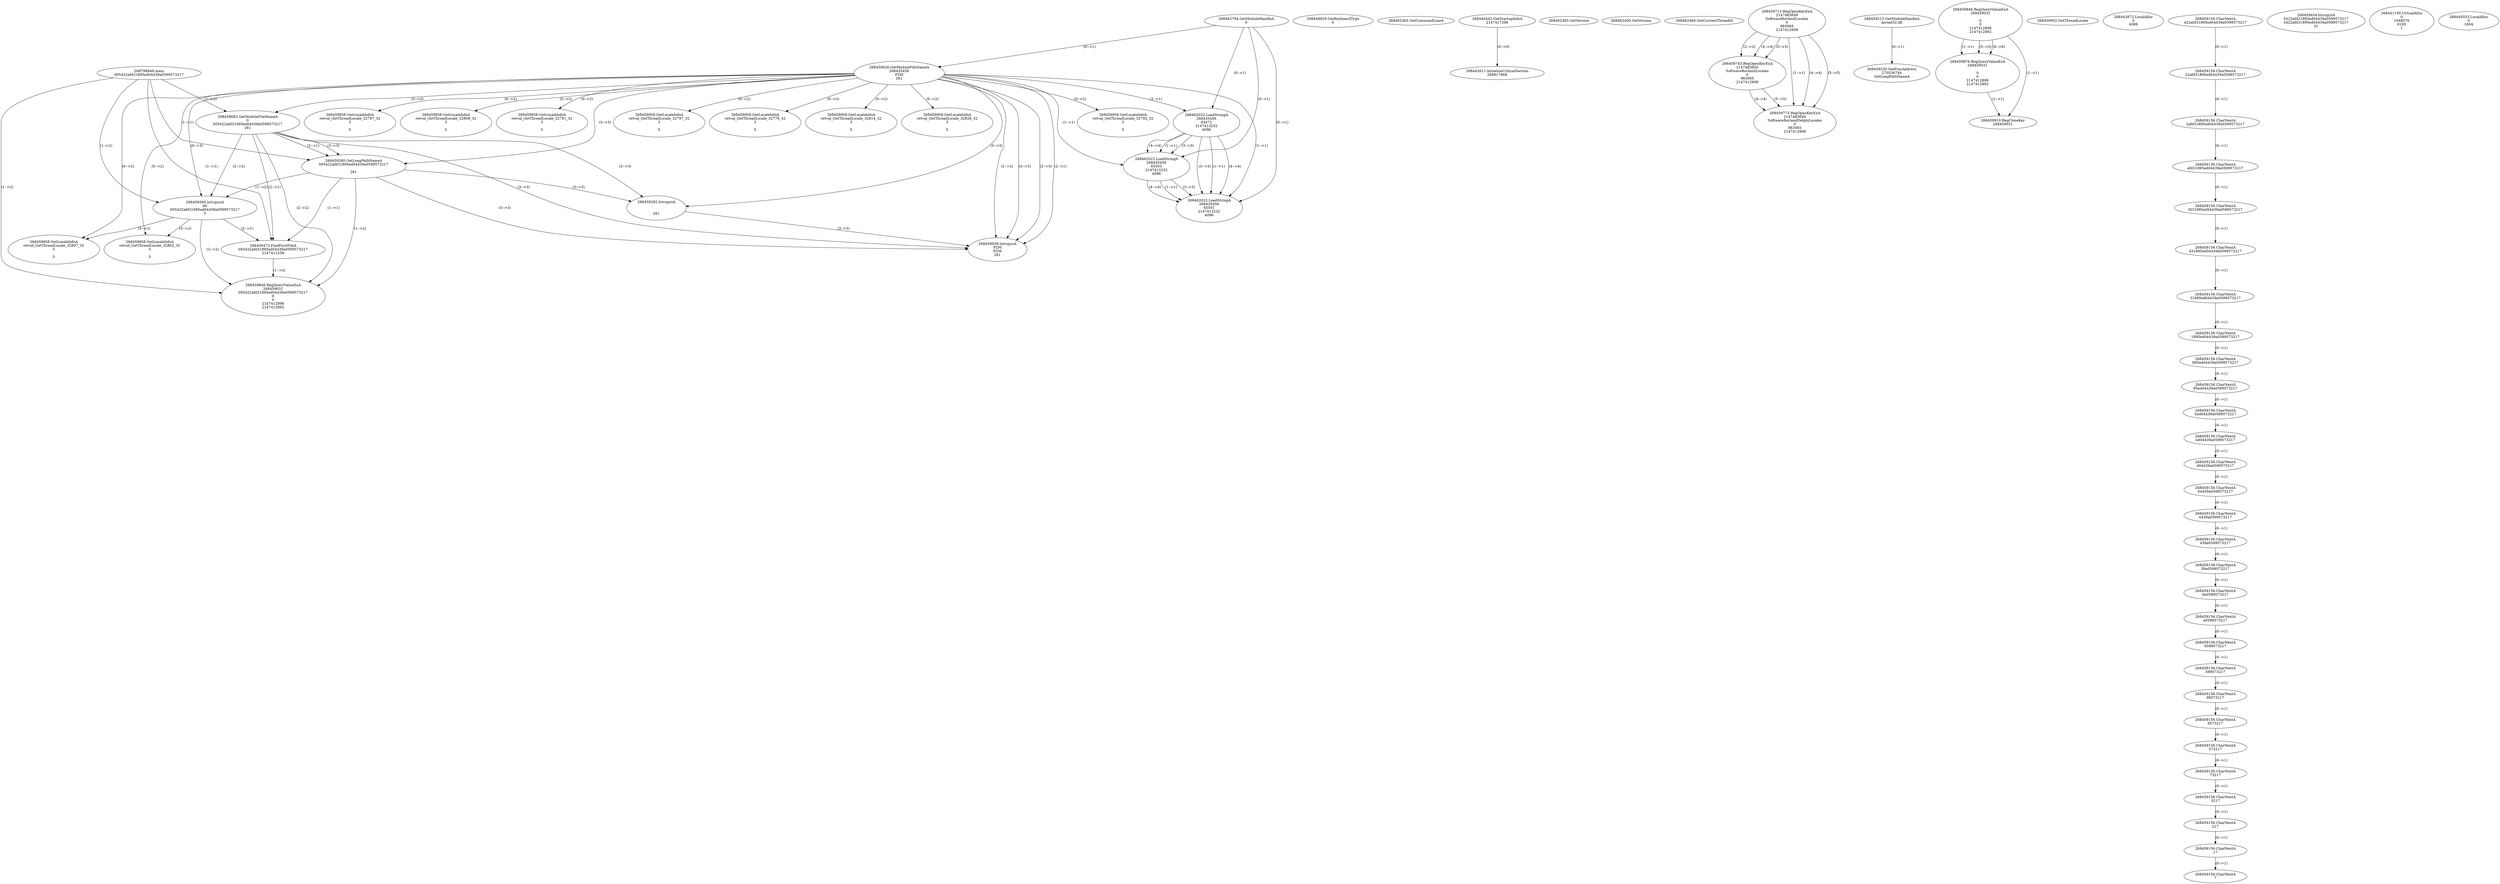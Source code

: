 // Global SCDG with merge call
digraph {
	0 [label="268798648.main
005422afd31895ed04439a0599573217"]
	1 [label="268462704.GetModuleHandleA
0"]
	2 [label="268448929.GetKeyboardType
0"]
	3 [label="268462363.GetCommandLineA
"]
	4 [label="268440442.GetStartupInfoA
2147417296"]
	5 [label="268462383.GetVersion
"]
	6 [label="268462400.GetVersion
"]
	7 [label="268462460.GetCurrentThreadId
"]
	8 [label="268459026.GetModuleFileNameA
268435456
PZM
261"]
	1 -> 8 [label="(0-->1)"]
	9 [label="268459683.GetModuleFileNameA
0
005422afd31895ed04439a0599573217
261"]
	0 -> 9 [label="(1-->2)"]
	8 -> 9 [label="(3-->3)"]
	10 [label="268459713.RegOpenKeyExA
2147483649
Software\Borland\Locales
0
983065
2147412908"]
	11 [label="268459743.RegOpenKeyExA
2147483650
Software\Borland\Locales
0
983065
2147412908"]
	10 -> 11 [label="(2-->2)"]
	10 -> 11 [label="(4-->4)"]
	10 -> 11 [label="(5-->5)"]
	12 [label="268459213.GetModuleHandleA
kernel32.dll"]
	13 [label="268459230.GetProcAddress
270536744
GetLongPathNameA"]
	12 -> 13 [label="(0-->1)"]
	14 [label="268459260.GetLongPathNameA
005422afd31895ed04439a0599573217

261"]
	0 -> 14 [label="(1-->1)"]
	9 -> 14 [label="(2-->1)"]
	8 -> 14 [label="(3-->3)"]
	9 -> 14 [label="(3-->3)"]
	15 [label="268459282.lstrcpynA


261"]
	8 -> 15 [label="(3-->3)"]
	9 -> 15 [label="(3-->3)"]
	14 -> 15 [label="(3-->3)"]
	16 [label="268459846.RegQueryValueExA
268459031

0
0
2147412898
2147412892"]
	17 [label="268459876.RegQueryValueExA
268459031

0
0
2147412898
2147412892"]
	16 -> 17 [label="(1-->1)"]
	16 -> 17 [label="(5-->5)"]
	16 -> 17 [label="(6-->6)"]
	18 [label="268459910.RegCloseKey
268459031"]
	16 -> 18 [label="(1-->1)"]
	17 -> 18 [label="(1-->1)"]
	19 [label="268459939.lstrcpynA
PZM
PZM
261"]
	8 -> 19 [label="(2-->1)"]
	8 -> 19 [label="(2-->2)"]
	8 -> 19 [label="(3-->3)"]
	9 -> 19 [label="(3-->3)"]
	14 -> 19 [label="(3-->3)"]
	15 -> 19 [label="(3-->3)"]
	8 -> 19 [label="(2-->0)"]
	20 [label="268459952.GetThreadLocale
"]
	21 [label="268459958.GetLocaleInfoA
retval_GetThreadLocale_32792_32
3

5"]
	8 -> 21 [label="(0-->2)"]
	22 [label="268462022.LoadStringA
268435456
65472
2147413232
4096"]
	1 -> 22 [label="(0-->1)"]
	8 -> 22 [label="(1-->1)"]
	23 [label="268462022.LoadStringA
268435456
65503
2147413232
4096"]
	1 -> 23 [label="(0-->1)"]
	8 -> 23 [label="(1-->1)"]
	22 -> 23 [label="(1-->1)"]
	22 -> 23 [label="(3-->3)"]
	22 -> 23 [label="(4-->4)"]
	24 [label="268462022.LoadStringA
268435456
65501
2147413232
4096"]
	1 -> 24 [label="(0-->1)"]
	8 -> 24 [label="(1-->1)"]
	22 -> 24 [label="(1-->1)"]
	23 -> 24 [label="(1-->1)"]
	22 -> 24 [label="(3-->3)"]
	23 -> 24 [label="(3-->3)"]
	22 -> 24 [label="(4-->4)"]
	23 -> 24 [label="(4-->4)"]
	25 [label="268442611.InitializeCriticalSection
268817868"]
	4 -> 25 [label="(0-->0)"]
	26 [label="268442672.LocalAlloc
0
4088"]
	27 [label="268459958.GetLocaleInfoA
retval_GetThreadLocale_32787_32
3

5"]
	8 -> 27 [label="(0-->2)"]
	28 [label="268459395.lstrcpynA
00
005422afd31895ed04439a0599573217
3"]
	0 -> 28 [label="(1-->2)"]
	9 -> 28 [label="(2-->2)"]
	14 -> 28 [label="(1-->2)"]
	8 -> 28 [label="(0-->3)"]
	29 [label="268459156.CharNextA
422afd31895ed04439a0599573217"]
	30 [label="268459156.CharNextA
22afd31895ed04439a0599573217"]
	29 -> 30 [label="(0-->1)"]
	31 [label="268459156.CharNextA
2afd31895ed04439a0599573217"]
	30 -> 31 [label="(0-->1)"]
	32 [label="268459156.CharNextA
afd31895ed04439a0599573217"]
	31 -> 32 [label="(0-->1)"]
	33 [label="268459156.CharNextA
fd31895ed04439a0599573217"]
	32 -> 33 [label="(0-->1)"]
	34 [label="268459156.CharNextA
d31895ed04439a0599573217"]
	33 -> 34 [label="(0-->1)"]
	35 [label="268459156.CharNextA
31895ed04439a0599573217"]
	34 -> 35 [label="(0-->1)"]
	36 [label="268459156.CharNextA
1895ed04439a0599573217"]
	35 -> 36 [label="(0-->1)"]
	37 [label="268459156.CharNextA
895ed04439a0599573217"]
	36 -> 37 [label="(0-->1)"]
	38 [label="268459156.CharNextA
95ed04439a0599573217"]
	37 -> 38 [label="(0-->1)"]
	39 [label="268459156.CharNextA
5ed04439a0599573217"]
	38 -> 39 [label="(0-->1)"]
	40 [label="268459156.CharNextA
ed04439a0599573217"]
	39 -> 40 [label="(0-->1)"]
	41 [label="268459156.CharNextA
d04439a0599573217"]
	40 -> 41 [label="(0-->1)"]
	42 [label="268459156.CharNextA
04439a0599573217"]
	41 -> 42 [label="(0-->1)"]
	43 [label="268459156.CharNextA
4439a0599573217"]
	42 -> 43 [label="(0-->1)"]
	44 [label="268459156.CharNextA
439a0599573217"]
	43 -> 44 [label="(0-->1)"]
	45 [label="268459156.CharNextA
39a0599573217"]
	44 -> 45 [label="(0-->1)"]
	46 [label="268459156.CharNextA
9a0599573217"]
	45 -> 46 [label="(0-->1)"]
	47 [label="268459156.CharNextA
a0599573217"]
	46 -> 47 [label="(0-->1)"]
	48 [label="268459156.CharNextA
0599573217"]
	47 -> 48 [label="(0-->1)"]
	49 [label="268459156.CharNextA
599573217"]
	48 -> 49 [label="(0-->1)"]
	50 [label="268459156.CharNextA
99573217"]
	49 -> 50 [label="(0-->1)"]
	51 [label="268459156.CharNextA
9573217"]
	50 -> 51 [label="(0-->1)"]
	52 [label="268459156.CharNextA
573217"]
	51 -> 52 [label="(0-->1)"]
	53 [label="268459156.CharNextA
73217"]
	52 -> 53 [label="(0-->1)"]
	54 [label="268459156.CharNextA
3217"]
	53 -> 54 [label="(0-->1)"]
	55 [label="268459156.CharNextA
217"]
	54 -> 55 [label="(0-->1)"]
	56 [label="268459156.CharNextA
17"]
	55 -> 56 [label="(0-->1)"]
	57 [label="268459156.CharNextA
7"]
	56 -> 57 [label="(0-->1)"]
	58 [label="268459454.lstrcpynA
5422afd31895ed04439a0599573217
5422afd31895ed04439a0599573217
31"]
	59 [label="268459473.FindFirstFileA
005422afd31895ed04439a0599573217
2147412258"]
	0 -> 59 [label="(1-->1)"]
	9 -> 59 [label="(2-->1)"]
	14 -> 59 [label="(1-->1)"]
	28 -> 59 [label="(2-->1)"]
	60 [label="268459846.RegQueryValueExA
268459031
005422afd31895ed04439a0599573217
0
0
2147412898
2147412892"]
	0 -> 60 [label="(1-->2)"]
	9 -> 60 [label="(2-->2)"]
	14 -> 60 [label="(1-->2)"]
	28 -> 60 [label="(2-->2)"]
	59 -> 60 [label="(1-->2)"]
	61 [label="268459958.GetLocaleInfoA
retval_GetThreadLocale_32907_32
3

5"]
	8 -> 61 [label="(0-->2)"]
	28 -> 61 [label="(3-->2)"]
	62 [label="268459773.RegOpenKeyExA
2147483649
Software\Borland\Delphi\Locales
0
983065
2147412908"]
	10 -> 62 [label="(1-->1)"]
	10 -> 62 [label="(4-->4)"]
	11 -> 62 [label="(4-->4)"]
	10 -> 62 [label="(5-->5)"]
	11 -> 62 [label="(5-->5)"]
	63 [label="268459958.GetLocaleInfoA
retval_GetThreadLocale_32808_32
3

5"]
	8 -> 63 [label="(0-->2)"]
	64 [label="268441195.VirtualAlloc
0
1048576
8192
1"]
	65 [label="268440553.LocalAlloc
0
1604"]
	66 [label="268459958.GetLocaleInfoA
retval_GetThreadLocale_32791_32
3

5"]
	8 -> 66 [label="(0-->2)"]
	67 [label="268459958.GetLocaleInfoA
retval_GetThreadLocale_32797_32
3

5"]
	8 -> 67 [label="(0-->2)"]
	68 [label="268459958.GetLocaleInfoA
retval_GetThreadLocale_32776_32
3

5"]
	8 -> 68 [label="(0-->2)"]
	69 [label="268459958.GetLocaleInfoA
retval_GetThreadLocale_32814_32
3

5"]
	8 -> 69 [label="(0-->2)"]
	70 [label="268459958.GetLocaleInfoA
retval_GetThreadLocale_32862_32
3

5"]
	8 -> 70 [label="(0-->2)"]
	28 -> 70 [label="(3-->2)"]
	71 [label="268459958.GetLocaleInfoA
retval_GetThreadLocale_32826_32
3

5"]
	8 -> 71 [label="(0-->2)"]
}
